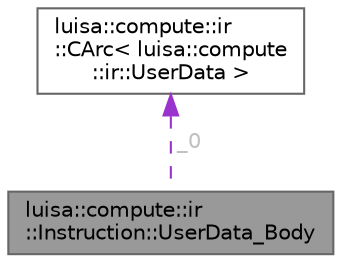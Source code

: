 digraph "luisa::compute::ir::Instruction::UserData_Body"
{
 // LATEX_PDF_SIZE
  bgcolor="transparent";
  edge [fontname=Helvetica,fontsize=10,labelfontname=Helvetica,labelfontsize=10];
  node [fontname=Helvetica,fontsize=10,shape=box,height=0.2,width=0.4];
  Node1 [id="Node000001",label="luisa::compute::ir\l::Instruction::UserData_Body",height=0.2,width=0.4,color="gray40", fillcolor="grey60", style="filled", fontcolor="black",tooltip=" "];
  Node2 -> Node1 [id="edge2_Node000001_Node000002",dir="back",color="darkorchid3",style="dashed",tooltip=" ",label=" _0",fontcolor="grey" ];
  Node2 [id="Node000002",label="luisa::compute::ir\l::CArc\< luisa::compute\l::ir::UserData \>",height=0.2,width=0.4,color="gray40", fillcolor="white", style="filled",URL="$structluisa_1_1compute_1_1ir_1_1_c_arc.html",tooltip=" "];
}
